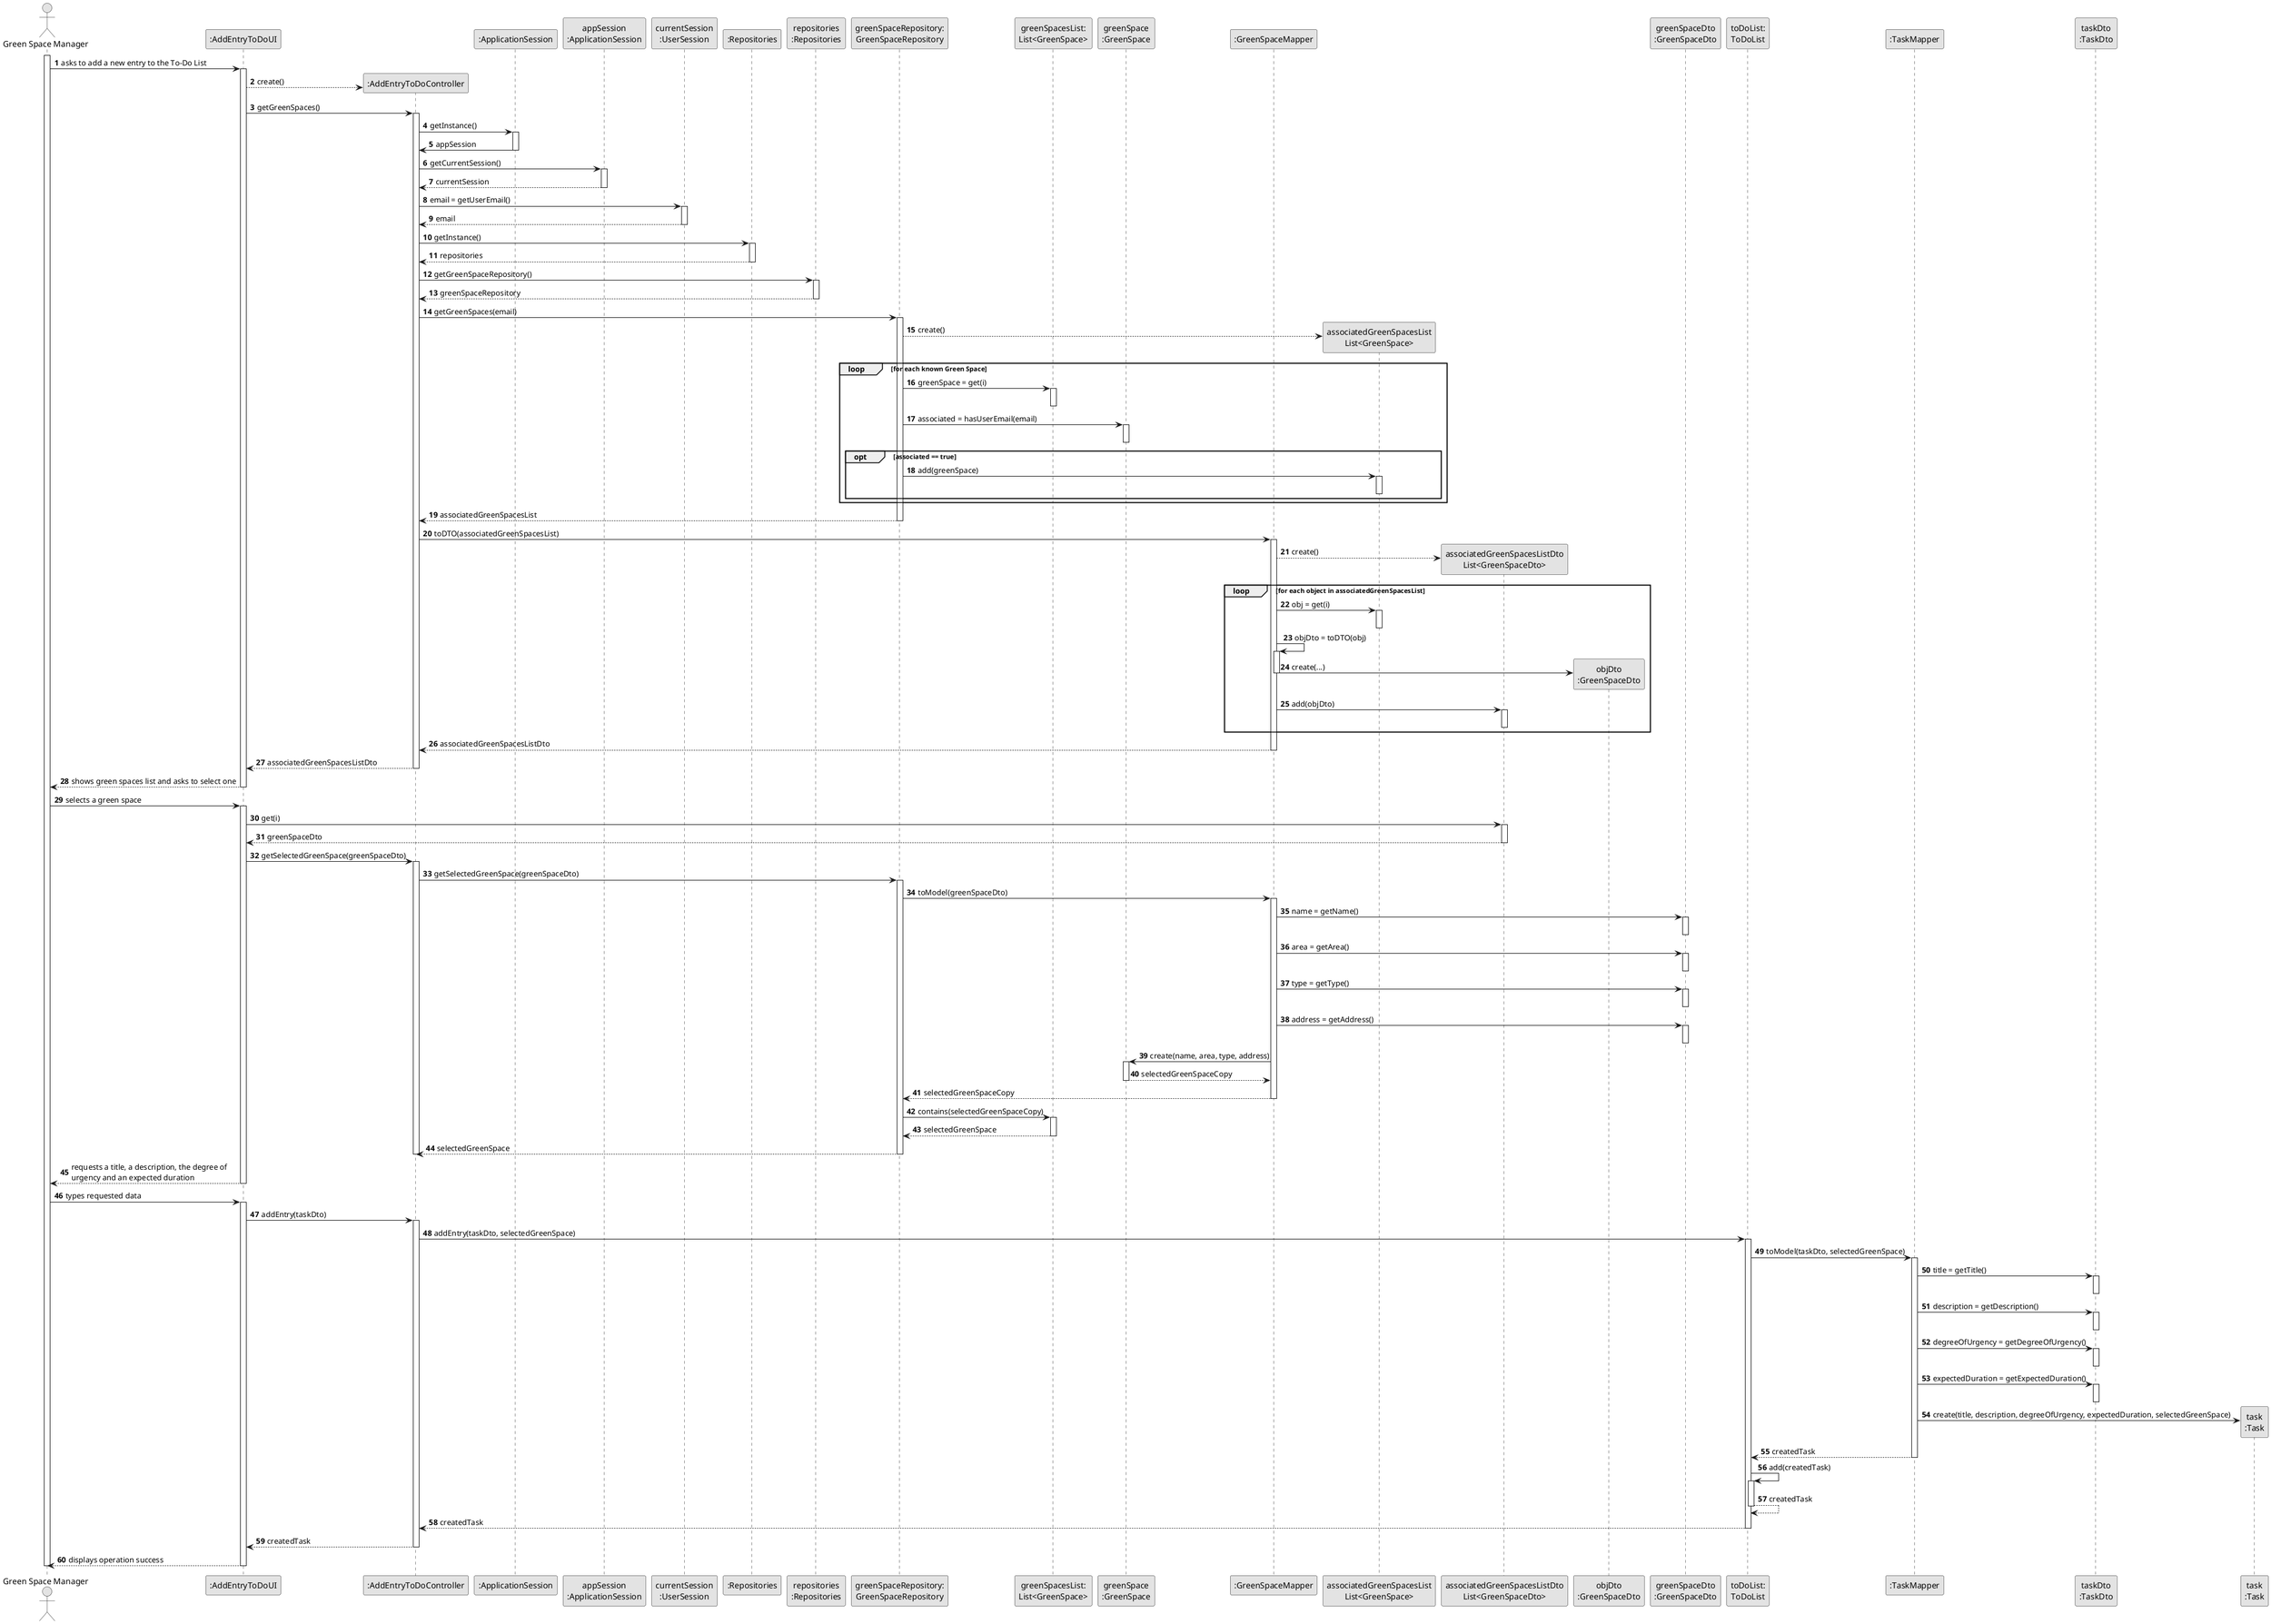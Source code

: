@startuml
skinparam monochrome true
skinparam packageStyle rectangle
skinparam shadowing false

autonumber

'hide footbox
actor "Green Space Manager" as GSM
participant ":AddEntryToDoUI" as UI
participant ":AddEntryToDoController" as CTRL
participant ":ApplicationSession" as _APP
participant "appSession\n:ApplicationSession" as APP
participant "currentSession\n:UserSession" as SESSION
participant ":Repositories" as RepositorySingleton
participant "repositories\n:Repositories" as PLAT
participant "greenSpaceRepository:\nGreenSpaceRepository" as GreenSpaceRepository
participant "greenSpacesList:\nList<GreenSpace>" as greenSpacesList
participant "greenSpace\n:GreenSpace" as greenSpace
participant ":GreenSpaceMapper" as GreenSpaceMapper
participant "associatedGreenSpacesList\nList<GreenSpace>" as associatedGreenSpacesList
participant "associatedGreenSpacesListDto\nList<GreenSpaceDto>" as associatedGreenSpacesListDto
participant "objDto\n:GreenSpaceDto" as greenSpaceDto
participant "greenSpaceDto\n:GreenSpaceDto" as GreenSpaceDto
participant "toDoList:\nToDoList" as ToDoList
participant ":TaskMapper" as TaskMapper
participant "taskDto\n:TaskDto" as TaskDto
participant "task\n:Task" as TASK

activate GSM

    GSM -> UI : asks to add a new entry to the To-Do List
    activate UI

        UI --> CTRL** : create()
        UI -> CTRL : getGreenSpaces()
        activate CTRL

            CTRL -> _APP: getInstance()
                activate _APP
                    _APP -> CTRL: appSession
                deactivate _APP

                CTRL -> APP: getCurrentSession()
                activate APP

                    APP --> CTRL: currentSession
                deactivate APP

                CTRL -> SESSION: email = getUserEmail()
                activate SESSION

                    SESSION --> CTRL: email
                deactivate SESSION

            CTRL -> RepositorySingleton : getInstance()
                activate RepositorySingleton

                    RepositorySingleton --> CTRL: repositories
                deactivate RepositorySingleton

                CTRL -> PLAT : getGreenSpaceRepository()
                activate PLAT

                    PLAT --> CTRL : greenSpaceRepository
                deactivate PLAT

                CTRL -> GreenSpaceRepository : getGreenSpaces(email)
                activate GreenSpaceRepository

                    GreenSpaceRepository --> associatedGreenSpacesList** : create()

                    loop for each known Green Space
                        GreenSpaceRepository -> greenSpacesList : greenSpace = get(i)
                        activate greenSpacesList
                        deactivate greenSpacesList

                        GreenSpaceRepository -> greenSpace : associated = hasUserEmail(email)
                        activate greenSpace
                        deactivate greenSpace

                        opt associated == true
                            GreenSpaceRepository -> associatedGreenSpacesList : add(greenSpace)
                            activate associatedGreenSpacesList
                            deactivate associatedGreenSpacesList
                        end opt

                    end loop

                    GreenSpaceRepository --> CTRL : associatedGreenSpacesList
                deactivate GreenSpaceRepository

                CTRL -> GreenSpaceMapper : toDTO(associatedGreenSpacesList)
                activate GreenSpaceMapper

                    GreenSpaceMapper --> associatedGreenSpacesListDto** : create()

                    loop for each object in associatedGreenSpacesList
                        GreenSpaceMapper -> associatedGreenSpacesList : obj = get(i)
                        activate associatedGreenSpacesList

                            deactivate associatedGreenSpacesList

                        GreenSpaceMapper -> GreenSpaceMapper : objDto = toDTO(obj)
                        activate GreenSpaceMapper

                            GreenSpaceMapper -> greenSpaceDto** :create(...)
                            deactivate GreenSpaceMapper

                        GreenSpaceMapper -> associatedGreenSpacesListDto : add(objDto)
                        activate associatedGreenSpacesListDto

                            deactivate associatedGreenSpacesListDto

                        end loop

                    GreenSpaceMapper --> CTRL : associatedGreenSpacesListDto
                    deactivate GreenSpaceMapper

                CTRL --> UI : associatedGreenSpacesListDto
                deactivate CTRL
            UI --> GSM : shows green spaces list and asks to select one
            deactivate UI

        GSM -> UI : selects a green space
        activate UI

            UI -> associatedGreenSpacesListDto : get(i)
            activate associatedGreenSpacesListDto

                associatedGreenSpacesListDto --> UI : greenSpaceDto
            deactivate associatedGreenSpacesListDto

            UI -> CTRL : getSelectedGreenSpace(greenSpaceDto)
            activate CTRL

                CTRL -> GreenSpaceRepository : getSelectedGreenSpace(greenSpaceDto)
                activate GreenSpaceRepository

                    GreenSpaceRepository -> GreenSpaceMapper : toModel(greenSpaceDto)
                    activate GreenSpaceMapper

                        GreenSpaceMapper -> GreenSpaceDto : name = getName()
                        activate GreenSpaceDto
                        deactivate GreenSpaceDto

                        GreenSpaceMapper -> GreenSpaceDto : area = getArea()
                        activate GreenSpaceDto
                        deactivate GreenSpaceDto

                        GreenSpaceMapper -> GreenSpaceDto : type = getType()
                        activate GreenSpaceDto
                        deactivate GreenSpaceDto

                        GreenSpaceMapper -> GreenSpaceDto : address = getAddress()
                        activate GreenSpaceDto
                        deactivate GreenSpaceDto

                        GreenSpaceMapper -> greenSpace : create(name, area, type, address)
                        activate greenSpace

                            greenSpace --> GreenSpaceMapper : selectedGreenSpaceCopy
                        deactivate greenSpace

                        GreenSpaceMapper --> GreenSpaceRepository : selectedGreenSpaceCopy
                        deactivate GreenSpaceMapper

                    GreenSpaceRepository -> greenSpacesList: contains(selectedGreenSpaceCopy)
                    activate greenSpacesList

                        greenSpacesList --> GreenSpaceRepository : selectedGreenSpace
                    deactivate greenSpacesList

                    GreenSpaceRepository --> CTRL : selectedGreenSpace
                    deactivate GreenSpaceRepository

                deactivate CTRL

            UI --> GSM : requests a title, a description, the degree of\nurgency and an expected duration
            deactivate UI

        GSM -> UI : types requested data
        activate UI

            UI -> CTRL : addEntry(taskDto)
            activate CTRL

                CTRL -> ToDoList : addEntry(taskDto, selectedGreenSpace)
                activate ToDoList

                    ToDoList -> TaskMapper : toModel(taskDto, selectedGreenSpace)
                    activate TaskMapper

                        TaskMapper -> TaskDto : title = getTitle()
                        activate TaskDto
                        deactivate TaskDto

                        TaskMapper -> TaskDto : description = getDescription()
                        activate TaskDto
                        deactivate TaskDto

                        TaskMapper -> TaskDto : degreeOfUrgency = getDegreeOfUrgency()
                        activate TaskDto
                        deactivate TaskDto

                        TaskMapper -> TaskDto : expectedDuration = getExpectedDuration()
                        activate TaskDto
                        deactivate TaskDto

                        TaskMapper -> TASK** : create(title, description, degreeOfUrgency, expectedDuration, selectedGreenSpace)
                        TaskMapper --> ToDoList : createdTask

                        deactivate TaskMapper

                    ToDoList -> ToDoList : add(createdTask)
                    activate ToDoList

                        ToDoList --> ToDoList : createdTask
                    deactivate ToDoList

                    ToDoList --> CTRL : createdTask
                    deactivate ToDoList

                CTRL --> UI : createdTask
                deactivate CTRL

            UI --> GSM : displays operation success
            deactivate UI

        deactivate GSM

@enduml